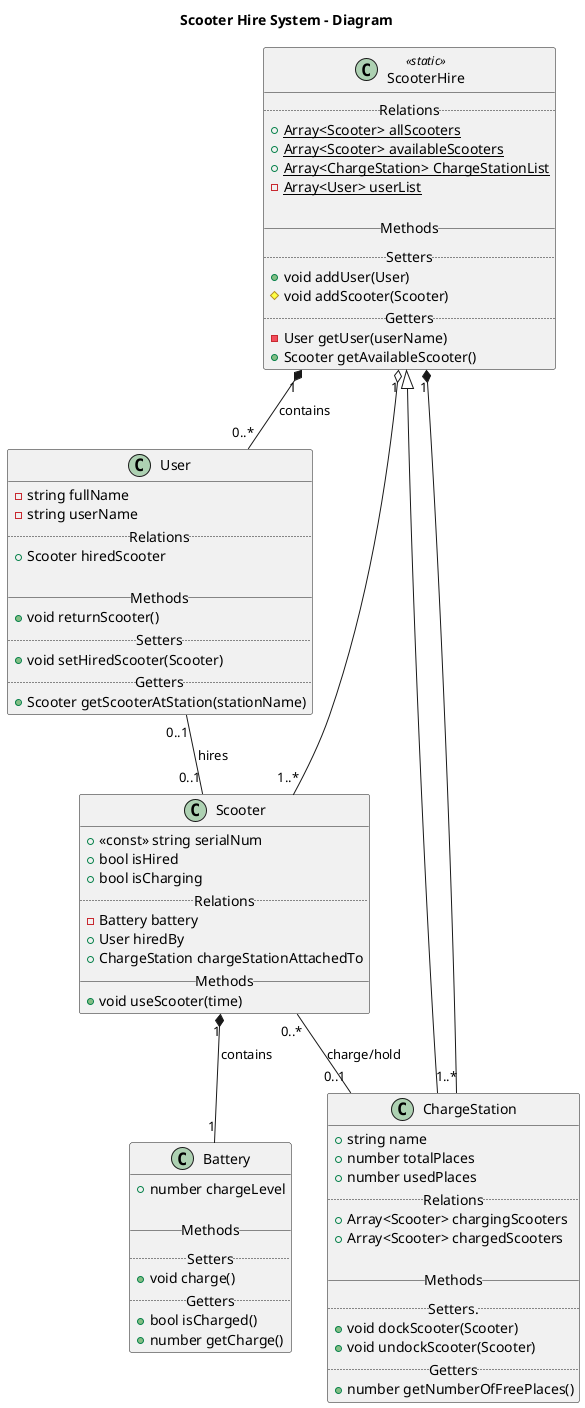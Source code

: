 @startuml

title Scooter Hire System - Diagram

    class ScooterHire <<static>> {
        ..Relations..
        +{static} Array<Scooter> allScooters
        +{static} Array<Scooter> availableScooters
        +{static} Array<ChargeStation> ChargeStationList
        -{static} Array<User> userList

        __Methods__
        ..Setters..
        +void addUser(User)
        #void addScooter(Scooter)
        ..Getters..
        -User getUser(userName)
        +Scooter getAvailableScooter()
    }


    class ChargeStation {
        +string name
        +number totalPlaces
        +number usedPlaces
        ..Relations..
        +Array<Scooter> chargingScooters
        +Array<Scooter> chargedScooters

        __Methods__
        ..Setters...
        +void dockScooter(Scooter)
        +void undockScooter(Scooter)
        ..Getters..
        +number getNumberOfFreePlaces()
    }

    class Battery {
        +number chargeLevel

        __Methods__
        ..Setters..
        +void charge()
        ..Getters..
        +bool isCharged()
        +number getCharge()
    }

    class Scooter {
        +<<const>> string serialNum    
        +bool isHired
        +bool isCharging
        ..Relations..
        -Battery battery
        +User hiredBy
        +ChargeStation chargeStationAttachedTo
        __Methods__
        +void useScooter(time)
    }

    class User {
        -string fullName
        -string userName
        ..Relations..
        +Scooter hiredScooter
        
        __Methods__
        +void returnScooter()
        ..Setters..
        +void setHiredScooter(Scooter)
        ..Getters..
        +Scooter getScooterAtStation(stationName)
    }

    
    


    ScooterHire "1" *-- "0..*" User :contains


    Scooter "1" *-- "1" Battery :contains


    Scooter "0..*" -- "0..1" ChargeStation :charge/hold

    User "0..1" --  "0..1" Scooter :hires

    ChargeStation --|> ScooterHire
    ChargeStation "1..*" --* "1" ScooterHire

    Scooter "1..*" ---o "1" ScooterHire 



' class Airport {
'     String name
'     __ Getters __
'     Object getInfo()
' }

' class Plane {
'     Array<Passenger> passengers
'     Array<Crewmember> crew
'     Airport destination
'     __ Setters __
'     void board(Passenger)
'     void setCrew(Array<Crewmember>)
' }

' class Bag {
'     String weight
' }

' class Person {
'     String name
'     Array<Bag> bags
' }

' class Crewmember {
'     String role
' }

' class Passenger {
'     String ticketNumber
' }

' Person <|-- Crewmember
' Person <|-- Passenger
' Person  -- "0..*" Bag : contains

' Plane --  "0..*" Passenger : contains
' Plane -- "0..*" Crewmember : contains
' Plane -- "1" Airport : contains

@enduml